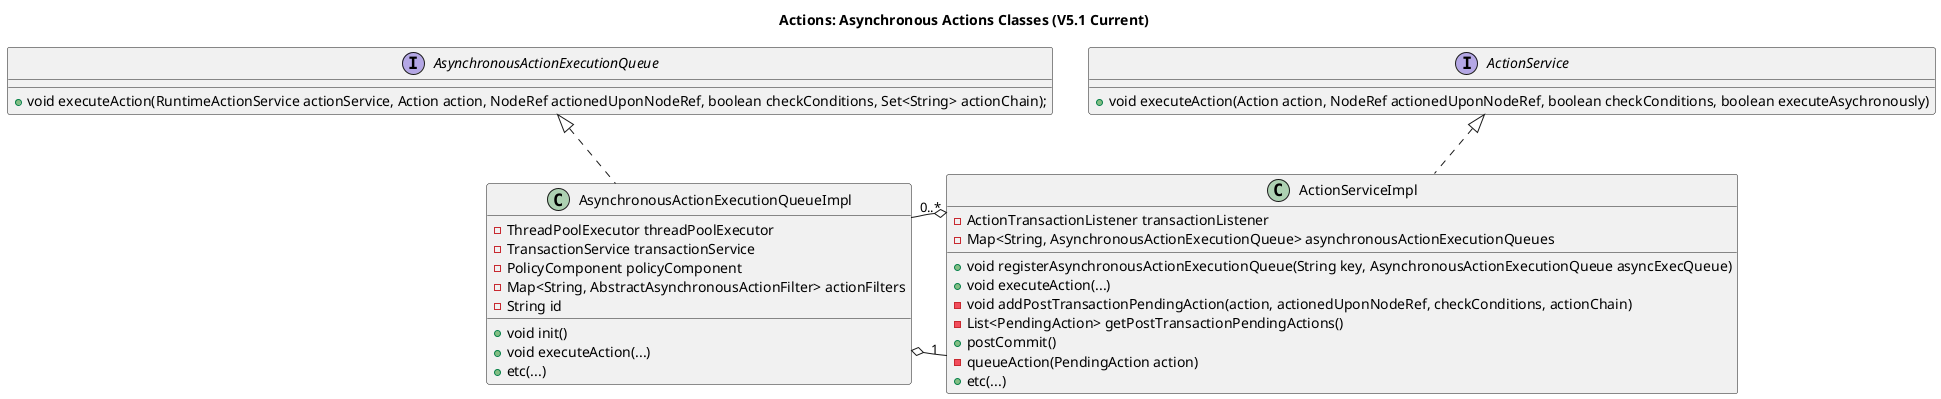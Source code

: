 @startuml

title Actions: Asynchronous Actions Classes (V5.1 Current)

interface ActionService {
    + void executeAction(Action action, NodeRef actionedUponNodeRef, boolean checkConditions, boolean executeAsychronously)
}
class ActionServiceImpl implements ActionService {
    - ActionTransactionListener transactionListener
    - Map<String, AsynchronousActionExecutionQueue> asynchronousActionExecutionQueues
    + void registerAsynchronousActionExecutionQueue(String key, AsynchronousActionExecutionQueue asyncExecQueue)
    + void executeAction(...)
    - void addPostTransactionPendingAction(action, actionedUponNodeRef, checkConditions, actionChain)
    - List<PendingAction> getPostTransactionPendingActions()
    + postCommit()
    - queueAction(PendingAction action)
    + etc(...)
}

interface AsynchronousActionExecutionQueue {
    + void executeAction(RuntimeActionService actionService, Action action, NodeRef actionedUponNodeRef, boolean checkConditions, Set<String> actionChain);
}
class AsynchronousActionExecutionQueueImpl implements AsynchronousActionExecutionQueue {
    - ThreadPoolExecutor threadPoolExecutor
    - TransactionService transactionService
    - PolicyComponent policyComponent
    - Map<String, AbstractAsynchronousActionFilter> actionFilters
    - String id
    + void init()
    + void executeAction(...)
    + etc(...)
}

AsynchronousActionExecutionQueueImpl o- "1" ActionServiceImpl
AsynchronousActionExecutionQueueImpl "0..*" -o ActionServiceImpl

@enduml
